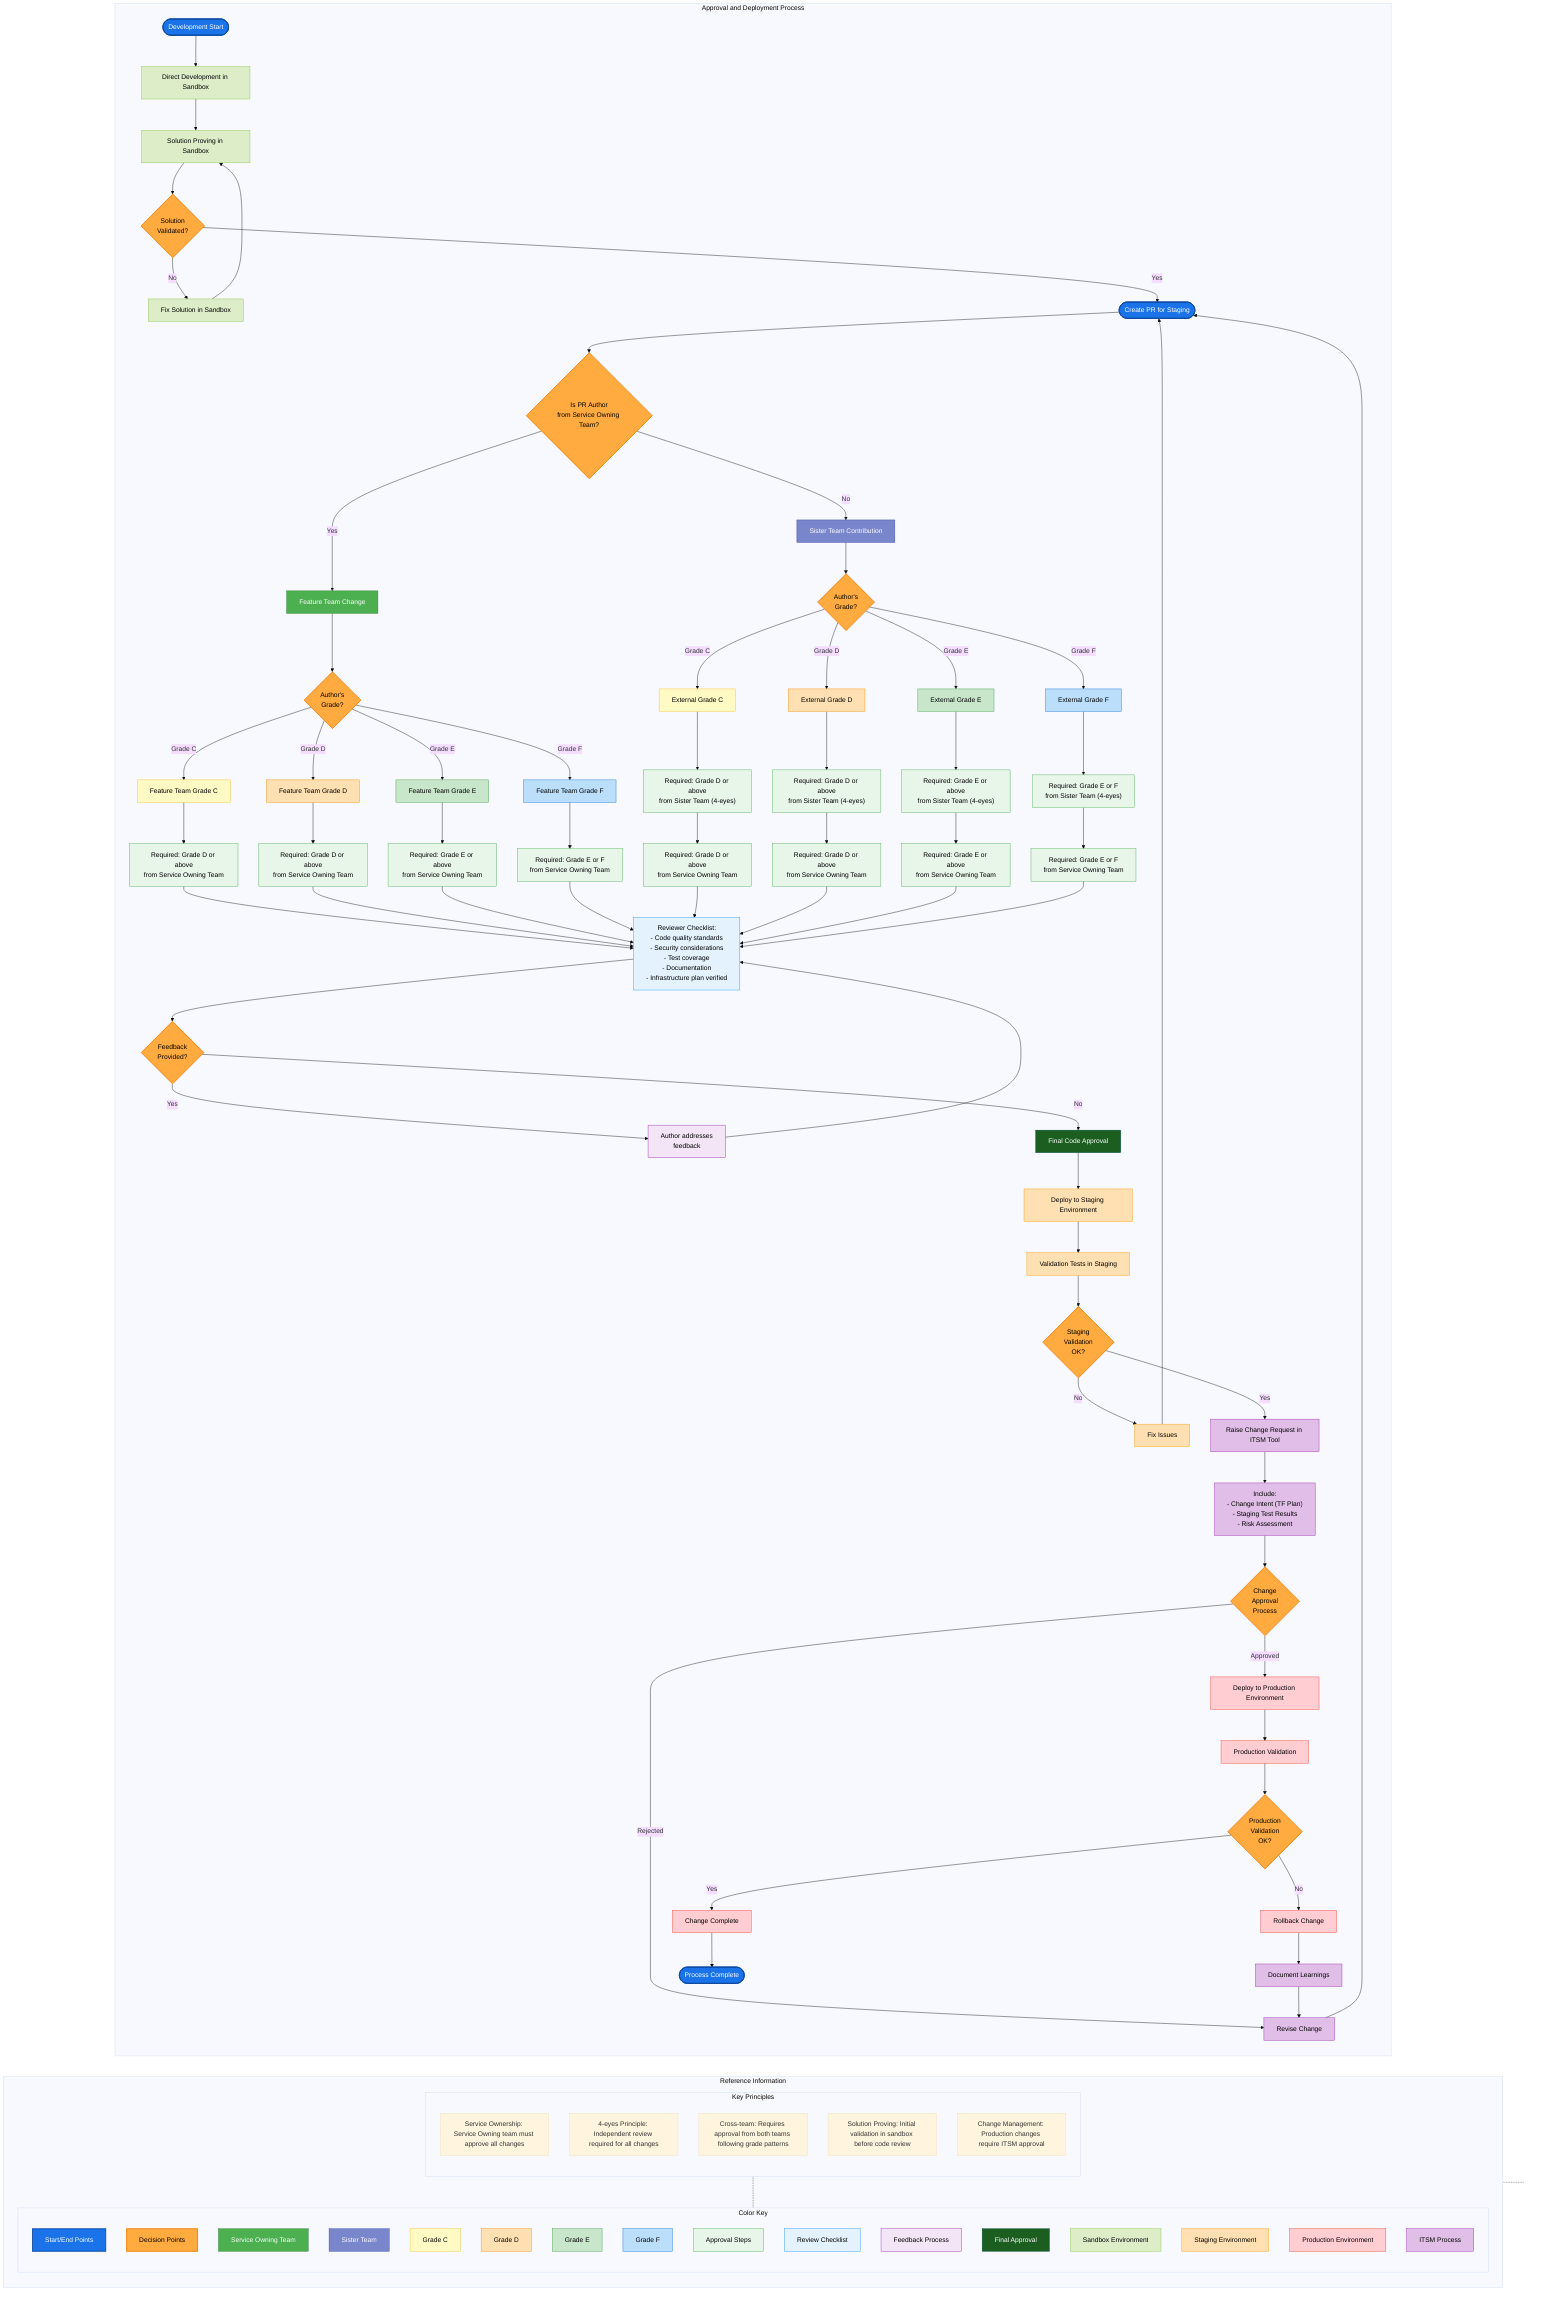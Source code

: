 %%{init: {'theme': 'base', 'themeVariables': { 'canvasBg': '#f0f0f0' }}}%%
flowchart LR
    %% Main flow colors
    classDef startEnd fill:#1a73e8,stroke:#0d47a1,color:white,stroke-width:2px
    classDef question fill:#ffab40,stroke:#f57c00,color:black,stroke-width:2px
    classDef process fill:#f5f5f5,stroke:#9e9e9e,color:black
    classDef hidden fill:none,stroke:none,color:none
    
    %% Team colors
    classDef serviceOwning fill:#4caf50,stroke:#2e7d32,color:white
    classDef sisterTeam fill:#7986cb,stroke:#3949ab,color:white
    
    %% Grade colors
    classDef gradeC fill:#fff9c4,stroke:#fbc02d,color:black
    classDef gradeD fill:#ffe0b2,stroke:#fb8c00,color:black
    classDef gradeE fill:#c8e6c9,stroke:#43a047,color:black
    classDef gradeF fill:#bbdefb,stroke:#1976d2,color:black
    
    %% Approval colors
    classDef approval fill:#e8f5e9,stroke:#4caf50,color:black
    classDef reviewChecklist fill:#e3f2fd,stroke:#2196f3,color:black
    classDef feedback fill:#f3e5f5,stroke:#9c27b0,color:black
    classDef finalApproval fill:#1b5e20,stroke:#004d40,color:white
    classDef noApproval fill:#e0e0e0,stroke:#9e9e9e,color:black
    
    %% Environment colors
    classDef sandbox fill:#DCEDC8,stroke:#8BC34A,color:black
    classDef staging fill:#FFE0B2,stroke:#FF9800,color:black
    classDef production fill:#FFCDD2,stroke:#F44336,color:black
    classDef itsm fill:#E1BEE7,stroke:#9C27B0,color:black
    
    subgraph Reference["Reference Information"]
        direction TB
        
        subgraph Principles["Key Principles"]
            direction TB
            p1["Service Ownership: Service Owning team must approve all changes"]
            p2["4-eyes Principle: Independent review required for all changes"]
            p3["Cross-team: Requires approval from both teams following grade patterns"]
            p4["Solution Proving: Initial validation in sandbox before code review"]
            p5["Change Management: Production changes require ITSM approval"]
        end
        
        subgraph ColorKey["Color Key"]
            direction TB
            k1["Start/End Points"]
            k2["Decision Points"]
            k3["Service Owning Team"]
            k4["Sister Team"]
            k5["Grade C"]
            k6["Grade D"]
            k7["Grade E"]
            k8["Grade F"]
            k9["Approval Steps"]
            k10["Review Checklist"]
            k11["Feedback Process"]
            k12["Final Approval"]
            k14["Sandbox Environment"]
            k15["Staging Environment"]
            k16["Production Environment"]
            k17["ITSM Process"]
        end
        
        %% Force side-by-side layout
        Principles -.- ColorKey
    end
    
    spacer1[" "]:::hidden
    Reference -.- spacer1:::hidden
    
    subgraph Process["Approval and Deployment Process"]
        direction TB
        %% Sandbox Development (No PR)
        DevStart([Development Start]) --> SandboxDev["Direct Development in Sandbox"]:::sandbox
        SandboxDev --> SolutionProving["Solution Proving in Sandbox"]:::sandbox
        SolutionProving --> SandboxValidation{Solution\nValidated?}
        
        SandboxValidation -->|No| FixSolution["Fix Solution in Sandbox"]:::sandbox
        SandboxValidation -->|Yes| PR([Create PR for Staging])
        
        FixSolution --> SolutionProving
        
        %% PR Approval Process for Staging
        PR --> OwnerCheck{Is PR Author\nfrom Service Owning Team?}
        
        OwnerCheck -->|Yes| InternalPath["Feature Team Change"]
        OwnerCheck -->|No| ExternalPath["Sister Team Contribution"]
        
        InternalPath --> InternalGradeCheck{Author's\nGrade?}
        ExternalPath --> ExternalGradeCheck{Author's\nGrade?}
        
        %% Feature team approval path
        InternalGradeCheck -->|Grade C| IC["Feature Team Grade C"]
        InternalGradeCheck -->|Grade D| ID["Feature Team Grade D"]
        InternalGradeCheck -->|Grade E| IE["Feature Team Grade E"]
        InternalGradeCheck -->|Grade F| IF["Feature Team Grade F"]
        
        IC --> ICApproval["Required: Grade D or above\nfrom Service Owning Team"]
        ID --> IDApproval["Required: Grade D or above\nfrom Service Owning Team"]
        IE --> IEApproval["Required: Grade E or above\nfrom Service Owning Team"]
        IF --> IFApproval["Required: Grade E or F\nfrom Service Owning Team"]
        
        %% Sister team approval path
        ExternalGradeCheck -->|Grade C| EC["External Grade C"]
        ExternalGradeCheck -->|Grade D| ED["External Grade D"]
        ExternalGradeCheck -->|Grade E| EE["External Grade E"]
        ExternalGradeCheck -->|Grade F| EF["External Grade F"]
        
        %% Sister team internal 4-eyes check
        EC --> ECApproval["Required: Grade D or above\nfrom Sister Team (4-eyes)"]
        ED --> EDApproval["Required: Grade D or above\nfrom Sister Team (4-eyes)"]
        EE --> EEApproval["Required: Grade E or above\nfrom Sister Team (4-eyes)"]
        EF --> EFApproval["Required: Grade E or F\nfrom Sister Team (4-eyes)"]
        
        %% Service owning team approval (same grade pattern)
        ECApproval --> OCApproval["Required: Grade D or above\nfrom Service Owning Team"]
        EDApproval --> ODApproval["Required: Grade D or above\nfrom Service Owning Team"]
        EEApproval --> OEApproval["Required: Grade E or above\nfrom Service Owning Team"]
        EFApproval --> OFApproval["Required: Grade E or F\nfrom Service Owning Team"]
        
        %% Connect all approval paths to review checklist
        ICApproval --> ReviewChecklist
        IDApproval --> ReviewChecklist
        IEApproval --> ReviewChecklist
        IFApproval --> ReviewChecklist
        
        OCApproval --> ReviewChecklist
        ODApproval --> ReviewChecklist
        OEApproval --> ReviewChecklist
        OFApproval --> ReviewChecklist
        
        ReviewChecklist["Reviewer Checklist:\n- Code quality standards\n- Security considerations\n- Test coverage\n- Documentation\n- Infrastructure plan verified"] --> FeedbackLoop{Feedback\nProvided?}
        
        FeedbackLoop -->|Yes| AddressFeedback["Author addresses\nfeedback"]
        FeedbackLoop -->|No| FinalCodeApproval["Final Code Approval"]
        
        AddressFeedback --> ReviewChecklist
        
        %% Final staging deployment
        FinalCodeApproval --> DeployStaging["Deploy to Staging Environment"]:::staging
        
        DeployStaging --> StagingTest["Validation Tests in Staging"]:::staging
        StagingTest --> StagingOK{Staging\nValidation\nOK?}
        StagingOK -->|No| FixStaging["Fix Issues"]:::staging
        StagingOK -->|Yes| RaiseITSM["Raise Change Request in ITSM Tool"]:::itsm
        
        FixStaging --> PR
        
        %% Production Path via ITSM
        RaiseITSM --> ITSMDetails["Include:\n- Change Intent (TF Plan)\n- Staging Test Results\n- Risk Assessment"]:::itsm
        ITSMDetails --> ChangeApproval{Change\nApproval\nProcess}
        
        ChangeApproval -->|Rejected| ReviseChange["Revise Change"]:::itsm
        ChangeApproval -->|Approved| ProdEnv["Deploy to Production Environment"]:::production
        
        ReviseChange --> PR
        
        ProdEnv --> ProdValidation["Production Validation"]:::production
        ProdValidation --> ProdOK{Production\nValidation\nOK?}
        
        ProdOK -->|No| Rollback["Rollback Change"]:::production
        ProdOK -->|Yes| Complete["Change Complete"]:::production
        
        Rollback --> LearnFromFailure["Document Learnings"]:::itsm
        LearnFromFailure --> ReviseChange
        
        Complete --> Completion([Process Complete])
    end
    
    %% Apply classes
    class DevStart,PR,Completion startEnd
    class OwnerCheck,InternalGradeCheck,ExternalGradeCheck,FeedbackLoop,SandboxValidation,StagingOK,ChangeApproval,ProdOK question
    class InternalPath,IC,ID,IE,IF serviceOwning
    class ExternalPath,EC,ED,EE,EF sisterTeam
    
    %% Grade-specific node colors
    class IC,EC gradeC
    class ID,ED gradeD
    class IE,EE gradeE
    class IF,EF gradeF
    
    %% Process node colors
    class ECApproval,EDApproval,EEApproval,EFApproval approval
    class ICApproval,IDApproval,IEApproval,IFApproval approval
    class OCApproval,ODApproval,OEApproval,OFApproval approval
    class ReviewChecklist reviewChecklist
    class AddressFeedback feedback
    class FinalCodeApproval finalApproval
    
    %% Environment node colors
    class SandboxDev,SolutionProving,FixSolution sandbox
    class DeployStaging,StagingTest,FixStaging staging
    class ProdEnv,ProdValidation,Rollback,Complete production
    class RaiseITSM,ITSMDetails,ReviseChange,LearnFromFailure itsm
    
    %% Apply classes to color key
    class k1 startEnd
    class k2 question
    class k3 serviceOwning
    class k4 sisterTeam
    class k5 gradeC
    class k6 gradeD
    class k7 gradeE
    class k8 gradeF
    class k9 approval
    class k10 reviewChecklist
    class k11 feedback
    class k12 finalApproval
    class k14 sandbox
    class k15 staging
    class k16 production
    class k17 itsm